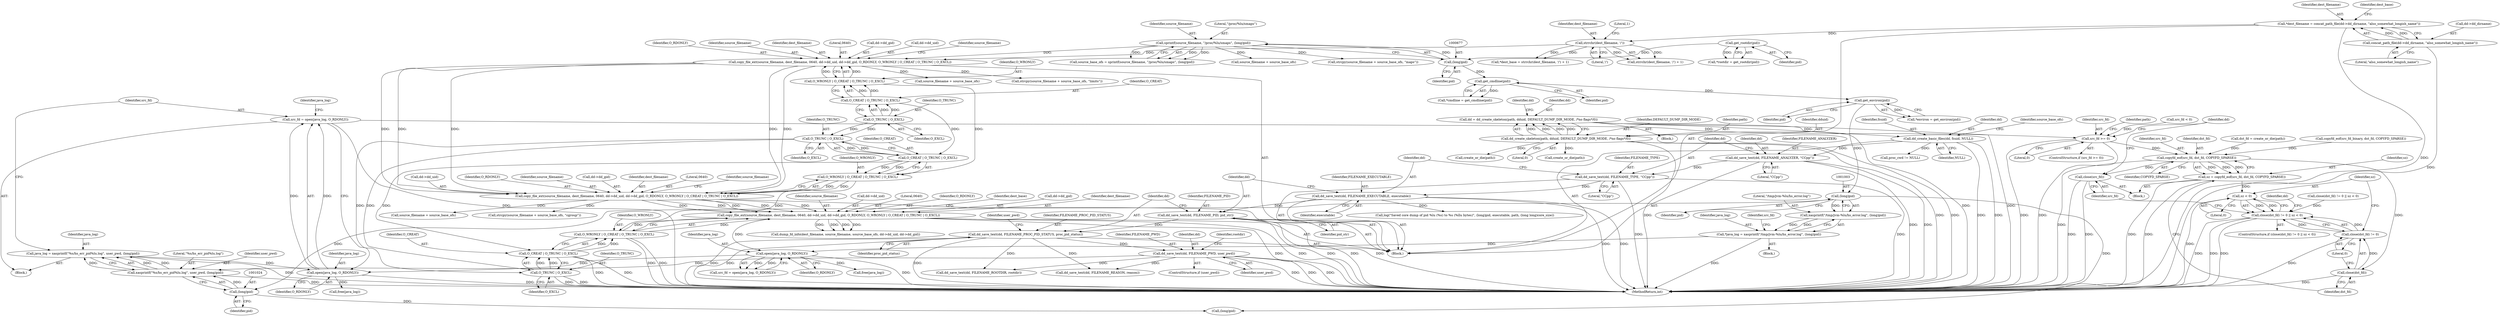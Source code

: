 digraph "0_abrt_8939398b82006ba1fec4ed491339fc075f43fc7c_1@API" {
"1001026" [label="(Call,src_fd = open(java_log, O_RDONLY))"];
"1001028" [label="(Call,open(java_log, O_RDONLY))"];
"1001018" [label="(Call,java_log = xasprintf(\"%s/hs_err_pid%lu.log\", user_pwd, (long)pid))"];
"1001020" [label="(Call,xasprintf(\"%s/hs_err_pid%lu.log\", user_pwd, (long)pid))"];
"1000814" [label="(Call,dd_save_text(dd, FILENAME_PWD, user_pwd))"];
"1000808" [label="(Call,dd_save_text(dd, FILENAME_PROC_PID_STATUS, proc_pid_status))"];
"1000804" [label="(Call,dd_save_text(dd, FILENAME_PID, pid_str))"];
"1000800" [label="(Call,dd_save_text(dd, FILENAME_EXECUTABLE, executable))"];
"1000796" [label="(Call,dd_save_text(dd, FILENAME_TYPE, \"CCpp\"))"];
"1000792" [label="(Call,dd_save_text(dd, FILENAME_ANALYZER, \"CCpp\"))"];
"1000665" [label="(Call,dd_create_basic_files(dd, fsuid, NULL))"];
"1000650" [label="(Call,dd = dd_create_skeleton(path, dduid, DEFAULT_DUMP_DIR_MODE, /*no flags*/0))"];
"1000652" [label="(Call,dd_create_skeleton(path, dduid, DEFAULT_DUMP_DIR_MODE, /*no flags*/0))"];
"1001023" [label="(Call,(long)pid)"];
"1001002" [label="(Call,(long)pid)"];
"1000857" [label="(Call,get_environ(pid))"];
"1000850" [label="(Call,get_cmdline(pid))"];
"1000676" [label="(Call,(long)pid)"];
"1000663" [label="(Call,get_rootdir(pid))"];
"1001008" [label="(Call,open(java_log, O_RDONLY))"];
"1000998" [label="(Call,*java_log = xasprintf(\"/tmp/jvm-%lu/hs_error.log\", (long)pid))"];
"1001000" [label="(Call,xasprintf(\"/tmp/jvm-%lu/hs_error.log\", (long)pid))"];
"1000759" [label="(Call,copy_file_ext(source_filename, dest_filename, 0640, dd->dd_uid, dd->dd_gid, O_RDONLY, O_WRONLY | O_CREAT | O_TRUNC | O_EXCL))"];
"1000733" [label="(Call,copy_file_ext(source_filename, dest_filename, 0640, dd->dd_uid, dd->dd_gid, O_RDONLY, O_WRONLY | O_CREAT | O_TRUNC | O_EXCL))"];
"1000707" [label="(Call,copy_file_ext(source_filename, dest_filename, 0640, dd->dd_uid, dd->dd_gid, O_RDONLY, O_WRONLY | O_CREAT | O_TRUNC | O_EXCL))"];
"1000673" [label="(Call,sprintf(source_filename, \"/proc/%lu/smaps\", (long)pid))"];
"1000695" [label="(Call,strrchr(dest_filename, '/'))"];
"1000684" [label="(Call,*dest_filename = concat_path_file(dd->dd_dirname, \"also_somewhat_longish_name\"))"];
"1000686" [label="(Call,concat_path_file(dd->dd_dirname, \"also_somewhat_longish_name\"))"];
"1000718" [label="(Call,O_WRONLY | O_CREAT | O_TRUNC | O_EXCL)"];
"1000720" [label="(Call,O_CREAT | O_TRUNC | O_EXCL)"];
"1000722" [label="(Call,O_TRUNC | O_EXCL)"];
"1000744" [label="(Call,O_WRONLY | O_CREAT | O_TRUNC | O_EXCL)"];
"1000746" [label="(Call,O_CREAT | O_TRUNC | O_EXCL)"];
"1000748" [label="(Call,O_TRUNC | O_EXCL)"];
"1000770" [label="(Call,O_WRONLY | O_CREAT | O_TRUNC | O_EXCL)"];
"1000772" [label="(Call,O_CREAT | O_TRUNC | O_EXCL)"];
"1000774" [label="(Call,O_TRUNC | O_EXCL)"];
"1001034" [label="(Call,src_fd >= 0)"];
"1001051" [label="(Call,copyfd_eof(src_fd, dst_fd, COPYFD_SPARSE))"];
"1001049" [label="(Call,sz = copyfd_eof(src_fd, dst_fd, COPYFD_SPARSE))"];
"1001061" [label="(Call,sz < 0)"];
"1001056" [label="(Call,close(dst_fd) != 0 || sz < 0)"];
"1001058" [label="(Call,close(dst_fd))"];
"1001057" [label="(Call,close(dst_fd) != 0)"];
"1001070" [label="(Call,close(src_fd))"];
"1000814" [label="(Call,dd_save_text(dd, FILENAME_PWD, user_pwd))"];
"1000714" [label="(Call,dd->dd_gid)"];
"1001051" [label="(Call,copyfd_eof(src_fd, dst_fd, COPYFD_SPARSE))"];
"1001059" [label="(Identifier,dst_fd)"];
"1001060" [label="(Literal,0)"];
"1001144" [label="(Call,proc_cwd != NULL)"];
"1001055" [label="(ControlStructure,if (close(dst_fd) != 0 || sz < 0))"];
"1000848" [label="(Call,*cmdline = get_cmdline(pid))"];
"1000699" [label="(Call,strcpy(source_filename + source_base_ofs, \"maps\"))"];
"1001052" [label="(Identifier,src_fd)"];
"1001009" [label="(Identifier,java_log)"];
"1001029" [label="(Identifier,java_log)"];
"1001035" [label="(Identifier,src_fd)"];
"1000663" [label="(Call,get_rootdir(pid))"];
"1000766" [label="(Call,dd->dd_gid)"];
"1000793" [label="(Identifier,dd)"];
"1000772" [label="(Call,O_CREAT | O_TRUNC | O_EXCL)"];
"1000800" [label="(Call,dd_save_text(dd, FILENAME_EXECUTABLE, executable))"];
"1000659" [label="(Block,)"];
"1001018" [label="(Call,java_log = xasprintf(\"%s/hs_err_pid%lu.log\", user_pwd, (long)pid))"];
"1000807" [label="(Identifier,pid_str)"];
"1000806" [label="(Identifier,FILENAME_PID)"];
"1000799" [label="(Literal,\"CCpp\")"];
"1000718" [label="(Call,O_WRONLY | O_CREAT | O_TRUNC | O_EXCL)"];
"1000674" [label="(Identifier,source_filename)"];
"1000666" [label="(Identifier,dd)"];
"1000695" [label="(Call,strrchr(dest_filename, '/'))"];
"1000761" [label="(Identifier,dest_filename)"];
"1000796" [label="(Call,dd_save_text(dd, FILENAME_TYPE, \"CCpp\"))"];
"1000668" [label="(Identifier,NULL)"];
"1000671" [label="(Call,source_base_ofs = sprintf(source_filename, \"/proc/%lu/smaps\", (long)pid))"];
"1000686" [label="(Call,concat_path_file(dd->dd_dirname, \"also_somewhat_longish_name\"))"];
"1000999" [label="(Identifier,java_log)"];
"1000651" [label="(Identifier,dd)"];
"1000711" [label="(Call,dd->dd_uid)"];
"1001006" [label="(Call,src_fd = open(java_log, O_RDONLY))"];
"1001025" [label="(Identifier,pid)"];
"1001002" [label="(Call,(long)pid)"];
"1000727" [label="(Identifier,source_filename)"];
"1000737" [label="(Call,dd->dd_uid)"];
"1000722" [label="(Call,O_TRUNC | O_EXCL)"];
"1000802" [label="(Identifier,FILENAME_EXECUTABLE)"];
"1001020" [label="(Call,xasprintf(\"%s/hs_err_pid%lu.log\", user_pwd, (long)pid))"];
"1001021" [label="(Literal,\"%s/hs_err_pid%lu.log\")"];
"1000675" [label="(Literal,\"/proc/%lu/smaps\")"];
"1000655" [label="(Identifier,DEFAULT_DUMP_DIR_MODE)"];
"1000672" [label="(Identifier,source_base_ofs)"];
"1000813" [label="(Identifier,user_pwd)"];
"1000658" [label="(Identifier,dd)"];
"1000927" [label="(Call,create_or_die(path))"];
"1000694" [label="(Call,strrchr(dest_filename, '/') + 1)"];
"1000801" [label="(Identifier,dd)"];
"1000687" [label="(Call,dd->dd_dirname)"];
"1000760" [label="(Identifier,source_filename)"];
"1000858" [label="(Identifier,pid)"];
"1000719" [label="(Identifier,O_WRONLY)"];
"1000684" [label="(Call,*dest_filename = concat_path_file(dd->dd_dirname, \"also_somewhat_longish_name\"))"];
"1000717" [label="(Identifier,O_RDONLY)"];
"1000696" [label="(Identifier,dest_filename)"];
"1001066" [label="(Identifier,dd)"];
"1001007" [label="(Identifier,src_fd)"];
"1001053" [label="(Identifier,dst_fd)"];
"1000656" [label="(Literal,0)"];
"1000773" [label="(Identifier,O_CREAT)"];
"1000743" [label="(Identifier,O_RDONLY)"];
"1000665" [label="(Call,dd_create_basic_files(dd, fsuid, NULL))"];
"1000650" [label="(Call,dd = dd_create_skeleton(path, dduid, DEFAULT_DUMP_DIR_MODE, /*no flags*/0))"];
"1000678" [label="(Identifier,pid)"];
"1000700" [label="(Call,source_filename + source_base_ofs)"];
"1001031" [label="(Call,free(java_log))"];
"1001000" [label="(Call,xasprintf(\"/tmp/jvm-%lu/hs_error.log\", (long)pid))"];
"1001028" [label="(Call,open(java_log, O_RDONLY))"];
"1000673" [label="(Call,sprintf(source_filename, \"/proc/%lu/smaps\", (long)pid))"];
"1001037" [label="(Block,)"];
"1000810" [label="(Identifier,FILENAME_PROC_PID_STATUS)"];
"1001023" [label="(Call,(long)pid)"];
"1000652" [label="(Call,dd_create_skeleton(path, dduid, DEFAULT_DUMP_DIR_MODE, /*no flags*/0))"];
"1001058" [label="(Call,close(dst_fd))"];
"1000746" [label="(Call,O_CREAT | O_TRUNC | O_EXCL)"];
"1001056" [label="(Call,close(dst_fd) != 0 || sz < 0)"];
"1000857" [label="(Call,get_environ(pid))"];
"1001049" [label="(Call,sz = copyfd_eof(src_fd, dst_fd, COPYFD_SPARSE))"];
"1000724" [label="(Identifier,O_EXCL)"];
"1001034" [label="(Call,src_fd >= 0)"];
"1001063" [label="(Literal,0)"];
"1001061" [label="(Call,sz < 0)"];
"1001010" [label="(Identifier,O_RDONLY)"];
"1000152" [label="(Block,)"];
"1001011" [label="(Call,free(java_log))"];
"1000811" [label="(Identifier,proc_pid_status)"];
"1000749" [label="(Identifier,O_TRUNC)"];
"1000723" [label="(Identifier,O_TRUNC)"];
"1000780" [label="(Call,dump_fd_info(dest_filename, source_filename, source_base_ofs, dd->dd_uid, dd->dd_gid))"];
"1000726" [label="(Call,source_filename + source_base_ofs)"];
"1000851" [label="(Identifier,pid)"];
"1000692" [label="(Call,*dest_base = strrchr(dest_filename, '/') + 1)"];
"1000763" [label="(Call,dd->dd_uid)"];
"1000747" [label="(Identifier,O_CREAT)"];
"1000893" [label="(Call,create_or_die(path))"];
"1000690" [label="(Literal,\"also_somewhat_longish_name\")"];
"1001044" [label="(Call,dst_fd = create_or_die(path))"];
"1001019" [label="(Identifier,java_log)"];
"1000752" [label="(Call,source_filename + source_base_ofs)"];
"1000653" [label="(Identifier,path)"];
"1001070" [label="(Call,close(src_fd))"];
"1000827" [label="(Call,dd_save_text(dd, FILENAME_ROOTDIR, rootdir))"];
"1001036" [label="(Literal,0)"];
"1000841" [label="(Call,dd_save_text(dd, FILENAME_REASON, reason))"];
"1000816" [label="(Identifier,FILENAME_PWD)"];
"1000721" [label="(Identifier,O_CREAT)"];
"1001073" [label="(Identifier,dd)"];
"1000996" [label="(Block,)"];
"1000794" [label="(Identifier,FILENAME_ANALYZER)"];
"1000664" [label="(Identifier,pid)"];
"1000855" [label="(Call,*environ = get_environ(pid))"];
"1001057" [label="(Call,close(dst_fd) != 0)"];
"1000762" [label="(Literal,0640)"];
"1000744" [label="(Call,O_WRONLY | O_CREAT | O_TRUNC | O_EXCL)"];
"1000815" [label="(Identifier,dd)"];
"1000803" [label="(Identifier,executable)"];
"1000774" [label="(Call,O_TRUNC | O_EXCL)"];
"1000698" [label="(Literal,1)"];
"1001050" [label="(Identifier,sz)"];
"1001022" [label="(Identifier,user_pwd)"];
"1000750" [label="(Identifier,O_EXCL)"];
"1001062" [label="(Identifier,sz)"];
"1000998" [label="(Call,*java_log = xasprintf(\"/tmp/jvm-%lu/hs_error.log\", (long)pid))"];
"1001103" [label="(Call,log(\"Saved core dump of pid %lu (%s) to %s (%llu bytes)\", (long)pid, executable, path, (long long)core_size))"];
"1000776" [label="(Identifier,O_EXCL)"];
"1000661" [label="(Call,*rootdir = get_rootdir(pid))"];
"1000771" [label="(Identifier,O_WRONLY)"];
"1000734" [label="(Identifier,source_filename)"];
"1001001" [label="(Literal,\"/tmp/jvm-%lu/hs_error.log\")"];
"1000751" [label="(Call,strcpy(source_filename + source_base_ofs, \"cgroup\"))"];
"1001105" [label="(Call,(long)pid)"];
"1000769" [label="(Identifier,O_RDONLY)"];
"1000720" [label="(Call,O_CREAT | O_TRUNC | O_EXCL)"];
"1001040" [label="(Identifier,path)"];
"1000778" [label="(Identifier,dest_base)"];
"1001030" [label="(Identifier,O_RDONLY)"];
"1000654" [label="(Identifier,dduid)"];
"1001032" [label="(Identifier,java_log)"];
"1001017" [label="(Block,)"];
"1000708" [label="(Identifier,source_filename)"];
"1001071" [label="(Identifier,src_fd)"];
"1001033" [label="(ControlStructure,if (src_fd >= 0))"];
"1000850" [label="(Call,get_cmdline(pid))"];
"1000770" [label="(Call,O_WRONLY | O_CREAT | O_TRUNC | O_EXCL)"];
"1000908" [label="(Call,close(dst_fd) != 0 || sz < 0)"];
"1001014" [label="(Call,src_fd < 0)"];
"1001004" [label="(Identifier,pid)"];
"1000676" [label="(Call,(long)pid)"];
"1000740" [label="(Call,dd->dd_gid)"];
"1000685" [label="(Identifier,dest_filename)"];
"1000697" [label="(Literal,'/')"];
"1000797" [label="(Identifier,dd)"];
"1000812" [label="(ControlStructure,if (user_pwd))"];
"1000804" [label="(Call,dd_save_text(dd, FILENAME_PID, pid_str))"];
"1000725" [label="(Call,strcpy(source_filename + source_base_ofs, \"limits\"))"];
"1000805" [label="(Identifier,dd)"];
"1000775" [label="(Identifier,O_TRUNC)"];
"1000735" [label="(Identifier,dest_filename)"];
"1001008" [label="(Call,open(java_log, O_RDONLY))"];
"1000709" [label="(Identifier,dest_filename)"];
"1001027" [label="(Identifier,src_fd)"];
"1000759" [label="(Call,copy_file_ext(source_filename, dest_filename, 0640, dd->dd_uid, dd->dd_gid, O_RDONLY, O_WRONLY | O_CREAT | O_TRUNC | O_EXCL))"];
"1000819" [label="(Identifier,rootdir)"];
"1000667" [label="(Identifier,fsuid)"];
"1000795" [label="(Literal,\"CCpp\")"];
"1000898" [label="(Call,copyfd_eof(src_fd_binary, dst_fd, COPYFD_SPARSE))"];
"1000808" [label="(Call,dd_save_text(dd, FILENAME_PROC_PID_STATUS, proc_pid_status))"];
"1000792" [label="(Call,dd_save_text(dd, FILENAME_ANALYZER, \"CCpp\"))"];
"1000733" [label="(Call,copy_file_ext(source_filename, dest_filename, 0640, dd->dd_uid, dd->dd_gid, O_RDONLY, O_WRONLY | O_CREAT | O_TRUNC | O_EXCL))"];
"1000745" [label="(Identifier,O_WRONLY)"];
"1000710" [label="(Literal,0640)"];
"1000707" [label="(Call,copy_file_ext(source_filename, dest_filename, 0640, dd->dd_uid, dd->dd_gid, O_RDONLY, O_WRONLY | O_CREAT | O_TRUNC | O_EXCL))"];
"1000817" [label="(Identifier,user_pwd)"];
"1000736" [label="(Literal,0640)"];
"1000693" [label="(Identifier,dest_base)"];
"1000753" [label="(Identifier,source_filename)"];
"1001054" [label="(Identifier,COPYFD_SPARSE)"];
"1001237" [label="(MethodReturn,int)"];
"1000748" [label="(Call,O_TRUNC | O_EXCL)"];
"1000809" [label="(Identifier,dd)"];
"1001026" [label="(Call,src_fd = open(java_log, O_RDONLY))"];
"1000798" [label="(Identifier,FILENAME_TYPE)"];
"1001026" -> "1001017"  [label="AST: "];
"1001026" -> "1001028"  [label="CFG: "];
"1001027" -> "1001026"  [label="AST: "];
"1001028" -> "1001026"  [label="AST: "];
"1001032" -> "1001026"  [label="CFG: "];
"1001026" -> "1001237"  [label="DDG: "];
"1001028" -> "1001026"  [label="DDG: "];
"1001028" -> "1001026"  [label="DDG: "];
"1001026" -> "1001034"  [label="DDG: "];
"1001028" -> "1001030"  [label="CFG: "];
"1001029" -> "1001028"  [label="AST: "];
"1001030" -> "1001028"  [label="AST: "];
"1001028" -> "1001237"  [label="DDG: "];
"1001018" -> "1001028"  [label="DDG: "];
"1001008" -> "1001028"  [label="DDG: "];
"1001028" -> "1001031"  [label="DDG: "];
"1001018" -> "1001017"  [label="AST: "];
"1001018" -> "1001020"  [label="CFG: "];
"1001019" -> "1001018"  [label="AST: "];
"1001020" -> "1001018"  [label="AST: "];
"1001027" -> "1001018"  [label="CFG: "];
"1001018" -> "1001237"  [label="DDG: "];
"1001020" -> "1001018"  [label="DDG: "];
"1001020" -> "1001018"  [label="DDG: "];
"1001020" -> "1001018"  [label="DDG: "];
"1001020" -> "1001023"  [label="CFG: "];
"1001021" -> "1001020"  [label="AST: "];
"1001022" -> "1001020"  [label="AST: "];
"1001023" -> "1001020"  [label="AST: "];
"1001020" -> "1001237"  [label="DDG: "];
"1000814" -> "1001020"  [label="DDG: "];
"1001023" -> "1001020"  [label="DDG: "];
"1000814" -> "1000812"  [label="AST: "];
"1000814" -> "1000817"  [label="CFG: "];
"1000815" -> "1000814"  [label="AST: "];
"1000816" -> "1000814"  [label="AST: "];
"1000817" -> "1000814"  [label="AST: "];
"1000819" -> "1000814"  [label="CFG: "];
"1000814" -> "1001237"  [label="DDG: "];
"1000814" -> "1001237"  [label="DDG: "];
"1000814" -> "1001237"  [label="DDG: "];
"1000808" -> "1000814"  [label="DDG: "];
"1000814" -> "1000827"  [label="DDG: "];
"1000814" -> "1000841"  [label="DDG: "];
"1000808" -> "1000659"  [label="AST: "];
"1000808" -> "1000811"  [label="CFG: "];
"1000809" -> "1000808"  [label="AST: "];
"1000810" -> "1000808"  [label="AST: "];
"1000811" -> "1000808"  [label="AST: "];
"1000813" -> "1000808"  [label="CFG: "];
"1000808" -> "1001237"  [label="DDG: "];
"1000808" -> "1001237"  [label="DDG: "];
"1000808" -> "1001237"  [label="DDG: "];
"1000804" -> "1000808"  [label="DDG: "];
"1000808" -> "1000827"  [label="DDG: "];
"1000808" -> "1000841"  [label="DDG: "];
"1000804" -> "1000659"  [label="AST: "];
"1000804" -> "1000807"  [label="CFG: "];
"1000805" -> "1000804"  [label="AST: "];
"1000806" -> "1000804"  [label="AST: "];
"1000807" -> "1000804"  [label="AST: "];
"1000809" -> "1000804"  [label="CFG: "];
"1000804" -> "1001237"  [label="DDG: "];
"1000804" -> "1001237"  [label="DDG: "];
"1000804" -> "1001237"  [label="DDG: "];
"1000800" -> "1000804"  [label="DDG: "];
"1000800" -> "1000659"  [label="AST: "];
"1000800" -> "1000803"  [label="CFG: "];
"1000801" -> "1000800"  [label="AST: "];
"1000802" -> "1000800"  [label="AST: "];
"1000803" -> "1000800"  [label="AST: "];
"1000805" -> "1000800"  [label="CFG: "];
"1000800" -> "1001237"  [label="DDG: "];
"1000800" -> "1001237"  [label="DDG: "];
"1000796" -> "1000800"  [label="DDG: "];
"1000800" -> "1001103"  [label="DDG: "];
"1000796" -> "1000659"  [label="AST: "];
"1000796" -> "1000799"  [label="CFG: "];
"1000797" -> "1000796"  [label="AST: "];
"1000798" -> "1000796"  [label="AST: "];
"1000799" -> "1000796"  [label="AST: "];
"1000801" -> "1000796"  [label="CFG: "];
"1000796" -> "1001237"  [label="DDG: "];
"1000796" -> "1001237"  [label="DDG: "];
"1000792" -> "1000796"  [label="DDG: "];
"1000792" -> "1000659"  [label="AST: "];
"1000792" -> "1000795"  [label="CFG: "];
"1000793" -> "1000792"  [label="AST: "];
"1000794" -> "1000792"  [label="AST: "];
"1000795" -> "1000792"  [label="AST: "];
"1000797" -> "1000792"  [label="CFG: "];
"1000792" -> "1001237"  [label="DDG: "];
"1000792" -> "1001237"  [label="DDG: "];
"1000665" -> "1000792"  [label="DDG: "];
"1000665" -> "1000659"  [label="AST: "];
"1000665" -> "1000668"  [label="CFG: "];
"1000666" -> "1000665"  [label="AST: "];
"1000667" -> "1000665"  [label="AST: "];
"1000668" -> "1000665"  [label="AST: "];
"1000672" -> "1000665"  [label="CFG: "];
"1000665" -> "1001237"  [label="DDG: "];
"1000665" -> "1001237"  [label="DDG: "];
"1000650" -> "1000665"  [label="DDG: "];
"1000665" -> "1001144"  [label="DDG: "];
"1000650" -> "1000152"  [label="AST: "];
"1000650" -> "1000652"  [label="CFG: "];
"1000651" -> "1000650"  [label="AST: "];
"1000652" -> "1000650"  [label="AST: "];
"1000658" -> "1000650"  [label="CFG: "];
"1000650" -> "1001237"  [label="DDG: "];
"1000650" -> "1001237"  [label="DDG: "];
"1000652" -> "1000650"  [label="DDG: "];
"1000652" -> "1000650"  [label="DDG: "];
"1000652" -> "1000650"  [label="DDG: "];
"1000652" -> "1000650"  [label="DDG: "];
"1000652" -> "1000656"  [label="CFG: "];
"1000653" -> "1000652"  [label="AST: "];
"1000654" -> "1000652"  [label="AST: "];
"1000655" -> "1000652"  [label="AST: "];
"1000656" -> "1000652"  [label="AST: "];
"1000652" -> "1001237"  [label="DDG: "];
"1000652" -> "1001237"  [label="DDG: "];
"1000652" -> "1001237"  [label="DDG: "];
"1000652" -> "1000893"  [label="DDG: "];
"1000652" -> "1000927"  [label="DDG: "];
"1001023" -> "1001025"  [label="CFG: "];
"1001024" -> "1001023"  [label="AST: "];
"1001025" -> "1001023"  [label="AST: "];
"1001002" -> "1001023"  [label="DDG: "];
"1001023" -> "1001105"  [label="DDG: "];
"1001002" -> "1001000"  [label="AST: "];
"1001002" -> "1001004"  [label="CFG: "];
"1001003" -> "1001002"  [label="AST: "];
"1001004" -> "1001002"  [label="AST: "];
"1001000" -> "1001002"  [label="CFG: "];
"1001002" -> "1001000"  [label="DDG: "];
"1000857" -> "1001002"  [label="DDG: "];
"1001002" -> "1001105"  [label="DDG: "];
"1000857" -> "1000855"  [label="AST: "];
"1000857" -> "1000858"  [label="CFG: "];
"1000858" -> "1000857"  [label="AST: "];
"1000855" -> "1000857"  [label="CFG: "];
"1000857" -> "1000855"  [label="DDG: "];
"1000850" -> "1000857"  [label="DDG: "];
"1000850" -> "1000848"  [label="AST: "];
"1000850" -> "1000851"  [label="CFG: "];
"1000851" -> "1000850"  [label="AST: "];
"1000848" -> "1000850"  [label="CFG: "];
"1000850" -> "1000848"  [label="DDG: "];
"1000676" -> "1000850"  [label="DDG: "];
"1000676" -> "1000673"  [label="AST: "];
"1000676" -> "1000678"  [label="CFG: "];
"1000677" -> "1000676"  [label="AST: "];
"1000678" -> "1000676"  [label="AST: "];
"1000673" -> "1000676"  [label="CFG: "];
"1000676" -> "1000673"  [label="DDG: "];
"1000663" -> "1000676"  [label="DDG: "];
"1000663" -> "1000661"  [label="AST: "];
"1000663" -> "1000664"  [label="CFG: "];
"1000664" -> "1000663"  [label="AST: "];
"1000661" -> "1000663"  [label="CFG: "];
"1000663" -> "1000661"  [label="DDG: "];
"1001008" -> "1001006"  [label="AST: "];
"1001008" -> "1001010"  [label="CFG: "];
"1001009" -> "1001008"  [label="AST: "];
"1001010" -> "1001008"  [label="AST: "];
"1001006" -> "1001008"  [label="CFG: "];
"1001008" -> "1001237"  [label="DDG: "];
"1001008" -> "1001006"  [label="DDG: "];
"1001008" -> "1001006"  [label="DDG: "];
"1000998" -> "1001008"  [label="DDG: "];
"1000759" -> "1001008"  [label="DDG: "];
"1001008" -> "1001011"  [label="DDG: "];
"1000998" -> "1000996"  [label="AST: "];
"1000998" -> "1001000"  [label="CFG: "];
"1000999" -> "1000998"  [label="AST: "];
"1001000" -> "1000998"  [label="AST: "];
"1001007" -> "1000998"  [label="CFG: "];
"1000998" -> "1001237"  [label="DDG: "];
"1001000" -> "1000998"  [label="DDG: "];
"1001000" -> "1000998"  [label="DDG: "];
"1001001" -> "1001000"  [label="AST: "];
"1000759" -> "1000659"  [label="AST: "];
"1000759" -> "1000770"  [label="CFG: "];
"1000760" -> "1000759"  [label="AST: "];
"1000761" -> "1000759"  [label="AST: "];
"1000762" -> "1000759"  [label="AST: "];
"1000763" -> "1000759"  [label="AST: "];
"1000766" -> "1000759"  [label="AST: "];
"1000769" -> "1000759"  [label="AST: "];
"1000770" -> "1000759"  [label="AST: "];
"1000778" -> "1000759"  [label="CFG: "];
"1000759" -> "1001237"  [label="DDG: "];
"1000759" -> "1001237"  [label="DDG: "];
"1000733" -> "1000759"  [label="DDG: "];
"1000733" -> "1000759"  [label="DDG: "];
"1000733" -> "1000759"  [label="DDG: "];
"1000733" -> "1000759"  [label="DDG: "];
"1000733" -> "1000759"  [label="DDG: "];
"1000770" -> "1000759"  [label="DDG: "];
"1000770" -> "1000759"  [label="DDG: "];
"1000759" -> "1000780"  [label="DDG: "];
"1000759" -> "1000780"  [label="DDG: "];
"1000759" -> "1000780"  [label="DDG: "];
"1000759" -> "1000780"  [label="DDG: "];
"1000733" -> "1000659"  [label="AST: "];
"1000733" -> "1000744"  [label="CFG: "];
"1000734" -> "1000733"  [label="AST: "];
"1000735" -> "1000733"  [label="AST: "];
"1000736" -> "1000733"  [label="AST: "];
"1000737" -> "1000733"  [label="AST: "];
"1000740" -> "1000733"  [label="AST: "];
"1000743" -> "1000733"  [label="AST: "];
"1000744" -> "1000733"  [label="AST: "];
"1000753" -> "1000733"  [label="CFG: "];
"1000707" -> "1000733"  [label="DDG: "];
"1000707" -> "1000733"  [label="DDG: "];
"1000707" -> "1000733"  [label="DDG: "];
"1000707" -> "1000733"  [label="DDG: "];
"1000707" -> "1000733"  [label="DDG: "];
"1000744" -> "1000733"  [label="DDG: "];
"1000744" -> "1000733"  [label="DDG: "];
"1000733" -> "1000751"  [label="DDG: "];
"1000733" -> "1000752"  [label="DDG: "];
"1000707" -> "1000659"  [label="AST: "];
"1000707" -> "1000718"  [label="CFG: "];
"1000708" -> "1000707"  [label="AST: "];
"1000709" -> "1000707"  [label="AST: "];
"1000710" -> "1000707"  [label="AST: "];
"1000711" -> "1000707"  [label="AST: "];
"1000714" -> "1000707"  [label="AST: "];
"1000717" -> "1000707"  [label="AST: "];
"1000718" -> "1000707"  [label="AST: "];
"1000727" -> "1000707"  [label="CFG: "];
"1000673" -> "1000707"  [label="DDG: "];
"1000695" -> "1000707"  [label="DDG: "];
"1000718" -> "1000707"  [label="DDG: "];
"1000718" -> "1000707"  [label="DDG: "];
"1000707" -> "1000725"  [label="DDG: "];
"1000707" -> "1000726"  [label="DDG: "];
"1000673" -> "1000671"  [label="AST: "];
"1000674" -> "1000673"  [label="AST: "];
"1000675" -> "1000673"  [label="AST: "];
"1000671" -> "1000673"  [label="CFG: "];
"1000673" -> "1000671"  [label="DDG: "];
"1000673" -> "1000671"  [label="DDG: "];
"1000673" -> "1000671"  [label="DDG: "];
"1000673" -> "1000699"  [label="DDG: "];
"1000673" -> "1000700"  [label="DDG: "];
"1000695" -> "1000694"  [label="AST: "];
"1000695" -> "1000697"  [label="CFG: "];
"1000696" -> "1000695"  [label="AST: "];
"1000697" -> "1000695"  [label="AST: "];
"1000698" -> "1000695"  [label="CFG: "];
"1000695" -> "1000692"  [label="DDG: "];
"1000695" -> "1000692"  [label="DDG: "];
"1000695" -> "1000694"  [label="DDG: "];
"1000695" -> "1000694"  [label="DDG: "];
"1000684" -> "1000695"  [label="DDG: "];
"1000684" -> "1000659"  [label="AST: "];
"1000684" -> "1000686"  [label="CFG: "];
"1000685" -> "1000684"  [label="AST: "];
"1000686" -> "1000684"  [label="AST: "];
"1000693" -> "1000684"  [label="CFG: "];
"1000684" -> "1001237"  [label="DDG: "];
"1000686" -> "1000684"  [label="DDG: "];
"1000686" -> "1000684"  [label="DDG: "];
"1000686" -> "1000690"  [label="CFG: "];
"1000687" -> "1000686"  [label="AST: "];
"1000690" -> "1000686"  [label="AST: "];
"1000686" -> "1001237"  [label="DDG: "];
"1000718" -> "1000720"  [label="CFG: "];
"1000719" -> "1000718"  [label="AST: "];
"1000720" -> "1000718"  [label="AST: "];
"1000720" -> "1000718"  [label="DDG: "];
"1000720" -> "1000718"  [label="DDG: "];
"1000718" -> "1000744"  [label="DDG: "];
"1000720" -> "1000722"  [label="CFG: "];
"1000721" -> "1000720"  [label="AST: "];
"1000722" -> "1000720"  [label="AST: "];
"1000722" -> "1000720"  [label="DDG: "];
"1000722" -> "1000720"  [label="DDG: "];
"1000720" -> "1000746"  [label="DDG: "];
"1000722" -> "1000724"  [label="CFG: "];
"1000723" -> "1000722"  [label="AST: "];
"1000724" -> "1000722"  [label="AST: "];
"1000722" -> "1000748"  [label="DDG: "];
"1000722" -> "1000748"  [label="DDG: "];
"1000744" -> "1000746"  [label="CFG: "];
"1000745" -> "1000744"  [label="AST: "];
"1000746" -> "1000744"  [label="AST: "];
"1000746" -> "1000744"  [label="DDG: "];
"1000746" -> "1000744"  [label="DDG: "];
"1000744" -> "1000770"  [label="DDG: "];
"1000746" -> "1000748"  [label="CFG: "];
"1000747" -> "1000746"  [label="AST: "];
"1000748" -> "1000746"  [label="AST: "];
"1000748" -> "1000746"  [label="DDG: "];
"1000748" -> "1000746"  [label="DDG: "];
"1000746" -> "1000772"  [label="DDG: "];
"1000748" -> "1000750"  [label="CFG: "];
"1000749" -> "1000748"  [label="AST: "];
"1000750" -> "1000748"  [label="AST: "];
"1000748" -> "1000774"  [label="DDG: "];
"1000748" -> "1000774"  [label="DDG: "];
"1000770" -> "1000772"  [label="CFG: "];
"1000771" -> "1000770"  [label="AST: "];
"1000772" -> "1000770"  [label="AST: "];
"1000770" -> "1001237"  [label="DDG: "];
"1000770" -> "1001237"  [label="DDG: "];
"1000772" -> "1000770"  [label="DDG: "];
"1000772" -> "1000770"  [label="DDG: "];
"1000772" -> "1000774"  [label="CFG: "];
"1000773" -> "1000772"  [label="AST: "];
"1000774" -> "1000772"  [label="AST: "];
"1000772" -> "1001237"  [label="DDG: "];
"1000772" -> "1001237"  [label="DDG: "];
"1000774" -> "1000772"  [label="DDG: "];
"1000774" -> "1000772"  [label="DDG: "];
"1000774" -> "1000776"  [label="CFG: "];
"1000775" -> "1000774"  [label="AST: "];
"1000776" -> "1000774"  [label="AST: "];
"1000774" -> "1001237"  [label="DDG: "];
"1000774" -> "1001237"  [label="DDG: "];
"1001034" -> "1001033"  [label="AST: "];
"1001034" -> "1001036"  [label="CFG: "];
"1001035" -> "1001034"  [label="AST: "];
"1001036" -> "1001034"  [label="AST: "];
"1001040" -> "1001034"  [label="CFG: "];
"1001073" -> "1001034"  [label="CFG: "];
"1001034" -> "1001237"  [label="DDG: "];
"1001034" -> "1001237"  [label="DDG: "];
"1001014" -> "1001034"  [label="DDG: "];
"1001034" -> "1001051"  [label="DDG: "];
"1001051" -> "1001049"  [label="AST: "];
"1001051" -> "1001054"  [label="CFG: "];
"1001052" -> "1001051"  [label="AST: "];
"1001053" -> "1001051"  [label="AST: "];
"1001054" -> "1001051"  [label="AST: "];
"1001049" -> "1001051"  [label="CFG: "];
"1001051" -> "1001237"  [label="DDG: "];
"1001051" -> "1001049"  [label="DDG: "];
"1001051" -> "1001049"  [label="DDG: "];
"1001051" -> "1001049"  [label="DDG: "];
"1001044" -> "1001051"  [label="DDG: "];
"1000898" -> "1001051"  [label="DDG: "];
"1001051" -> "1001058"  [label="DDG: "];
"1001051" -> "1001070"  [label="DDG: "];
"1001049" -> "1001037"  [label="AST: "];
"1001050" -> "1001049"  [label="AST: "];
"1001059" -> "1001049"  [label="CFG: "];
"1001049" -> "1001237"  [label="DDG: "];
"1001049" -> "1001237"  [label="DDG: "];
"1001049" -> "1001061"  [label="DDG: "];
"1001061" -> "1001056"  [label="AST: "];
"1001061" -> "1001063"  [label="CFG: "];
"1001062" -> "1001061"  [label="AST: "];
"1001063" -> "1001061"  [label="AST: "];
"1001056" -> "1001061"  [label="CFG: "];
"1001061" -> "1001237"  [label="DDG: "];
"1001061" -> "1001056"  [label="DDG: "];
"1001061" -> "1001056"  [label="DDG: "];
"1001056" -> "1001055"  [label="AST: "];
"1001056" -> "1001057"  [label="CFG: "];
"1001057" -> "1001056"  [label="AST: "];
"1001066" -> "1001056"  [label="CFG: "];
"1001071" -> "1001056"  [label="CFG: "];
"1001056" -> "1001237"  [label="DDG: "];
"1001056" -> "1001237"  [label="DDG: "];
"1001056" -> "1001237"  [label="DDG: "];
"1001057" -> "1001056"  [label="DDG: "];
"1001057" -> "1001056"  [label="DDG: "];
"1000908" -> "1001056"  [label="DDG: "];
"1001058" -> "1001057"  [label="AST: "];
"1001058" -> "1001059"  [label="CFG: "];
"1001059" -> "1001058"  [label="AST: "];
"1001060" -> "1001058"  [label="CFG: "];
"1001058" -> "1001237"  [label="DDG: "];
"1001058" -> "1001057"  [label="DDG: "];
"1001057" -> "1001060"  [label="CFG: "];
"1001060" -> "1001057"  [label="AST: "];
"1001062" -> "1001057"  [label="CFG: "];
"1001057" -> "1001237"  [label="DDG: "];
"1001070" -> "1001037"  [label="AST: "];
"1001070" -> "1001071"  [label="CFG: "];
"1001071" -> "1001070"  [label="AST: "];
"1001073" -> "1001070"  [label="CFG: "];
"1001070" -> "1001237"  [label="DDG: "];
"1001070" -> "1001237"  [label="DDG: "];
}
